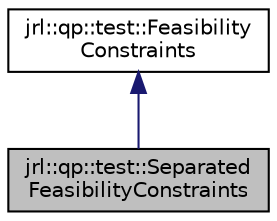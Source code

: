 digraph "jrl::qp::test::SeparatedFeasibilityConstraints"
{
 // LATEX_PDF_SIZE
  edge [fontname="Helvetica",fontsize="10",labelfontname="Helvetica",labelfontsize="10"];
  node [fontname="Helvetica",fontsize="10",shape=record];
  Node1 [label="jrl::qp::test::Separated\lFeasibilityConstraints",height=0.2,width=0.4,color="black", fillcolor="grey75", style="filled", fontcolor="black",tooltip=" "];
  Node2 -> Node1 [dir="back",color="midnightblue",fontsize="10",style="solid",fontname="Helvetica"];
  Node2 [label="jrl::qp::test::Feasibility\lConstraints",height=0.2,width=0.4,color="black", fillcolor="white", style="filled",URL="$structjrl_1_1qp_1_1test_1_1FeasibilityConstraints.html",tooltip=" "];
}
